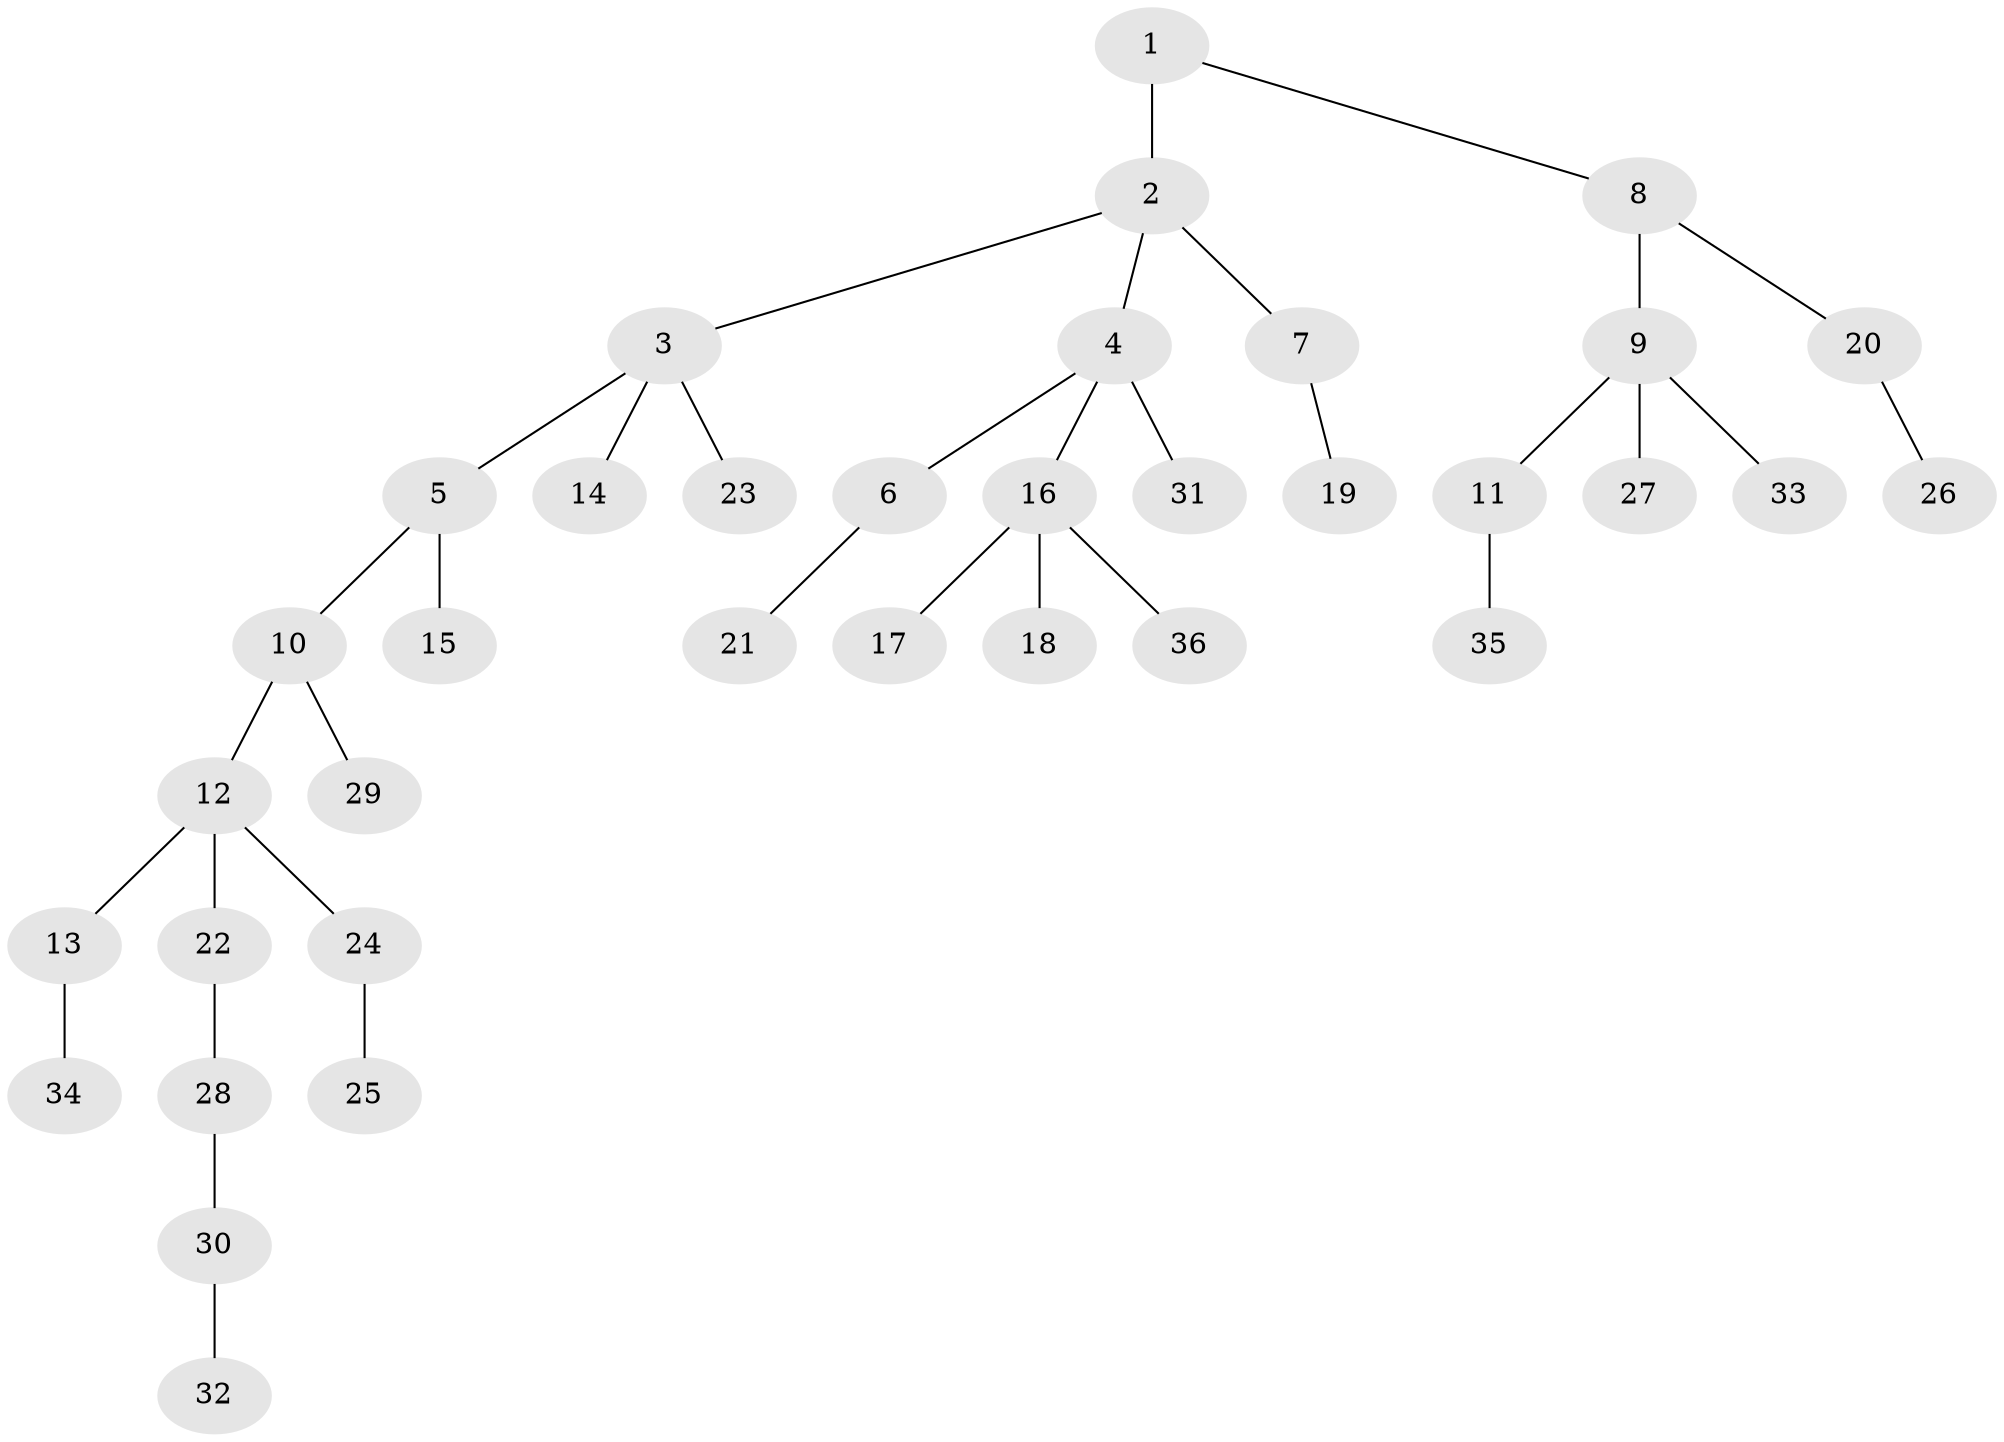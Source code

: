 // original degree distribution, {2: 0.2773109243697479, 7: 0.01680672268907563, 6: 0.008403361344537815, 3: 0.10084033613445378, 5: 0.03361344537815126, 4: 0.07563025210084033, 1: 0.48739495798319327}
// Generated by graph-tools (version 1.1) at 2025/51/03/04/25 22:51:49]
// undirected, 36 vertices, 35 edges
graph export_dot {
  node [color=gray90,style=filled];
  1;
  2;
  3;
  4;
  5;
  6;
  7;
  8;
  9;
  10;
  11;
  12;
  13;
  14;
  15;
  16;
  17;
  18;
  19;
  20;
  21;
  22;
  23;
  24;
  25;
  26;
  27;
  28;
  29;
  30;
  31;
  32;
  33;
  34;
  35;
  36;
  1 -- 2 [weight=3.0];
  1 -- 8 [weight=1.0];
  2 -- 3 [weight=1.0];
  2 -- 4 [weight=1.0];
  2 -- 7 [weight=1.0];
  3 -- 5 [weight=1.0];
  3 -- 14 [weight=1.0];
  3 -- 23 [weight=1.0];
  4 -- 6 [weight=1.0];
  4 -- 16 [weight=1.0];
  4 -- 31 [weight=1.0];
  5 -- 10 [weight=1.0];
  5 -- 15 [weight=3.0];
  6 -- 21 [weight=1.0];
  7 -- 19 [weight=1.0];
  8 -- 9 [weight=1.0];
  8 -- 20 [weight=1.0];
  9 -- 11 [weight=1.0];
  9 -- 27 [weight=1.0];
  9 -- 33 [weight=1.0];
  10 -- 12 [weight=1.0];
  10 -- 29 [weight=1.0];
  11 -- 35 [weight=1.0];
  12 -- 13 [weight=1.0];
  12 -- 22 [weight=1.0];
  12 -- 24 [weight=1.0];
  13 -- 34 [weight=1.0];
  16 -- 17 [weight=1.0];
  16 -- 18 [weight=2.0];
  16 -- 36 [weight=1.0];
  20 -- 26 [weight=1.0];
  22 -- 28 [weight=1.0];
  24 -- 25 [weight=1.0];
  28 -- 30 [weight=1.0];
  30 -- 32 [weight=1.0];
}
